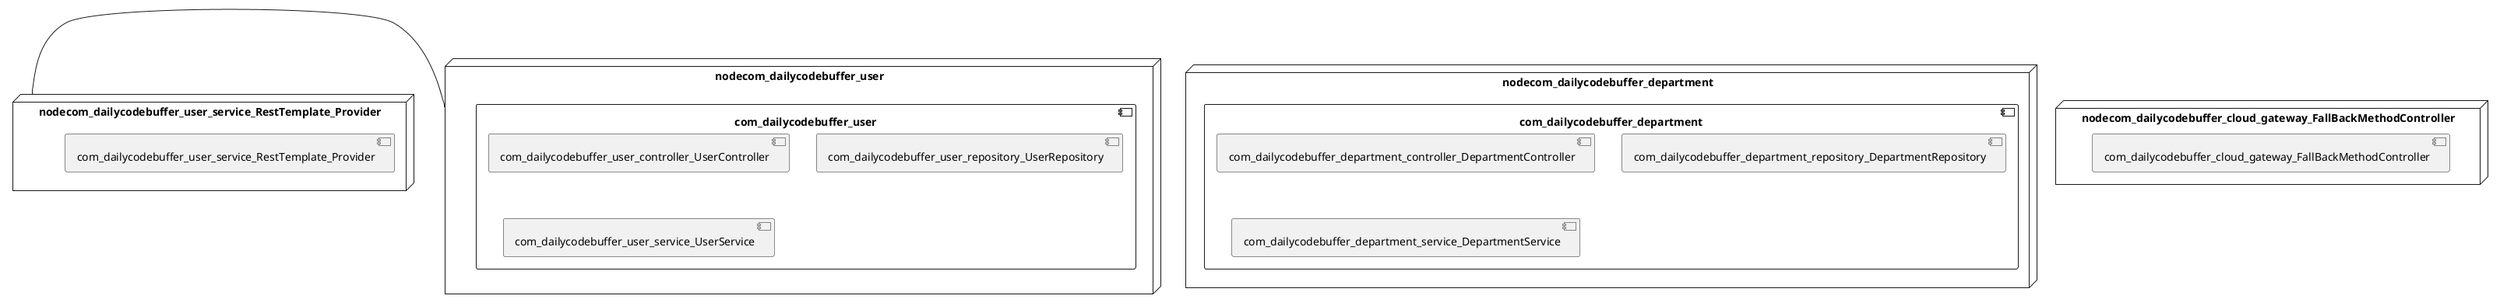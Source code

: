 @startuml
skinparam fixCircleLabelOverlapping true
skinparam componentStyle uml2
node nodecom_dailycodebuffer_department {
component com_dailycodebuffer_department {
[com_dailycodebuffer_department_controller_DepartmentController] [[shabbirdwd53-springboot-microservice.system#_xcZh4TfREe-Vrfc5WIIx9A]]
[com_dailycodebuffer_department_repository_DepartmentRepository] [[shabbirdwd53-springboot-microservice.system#_xcZh4TfREe-Vrfc5WIIx9A]]
[com_dailycodebuffer_department_service_DepartmentService] [[shabbirdwd53-springboot-microservice.system#_xcZh4TfREe-Vrfc5WIIx9A]]
}
}
node nodecom_dailycodebuffer_user {
component com_dailycodebuffer_user {
[com_dailycodebuffer_user_controller_UserController] [[shabbirdwd53-springboot-microservice.system#_xcZh4TfREe-Vrfc5WIIx9A]]
[com_dailycodebuffer_user_repository_UserRepository] [[shabbirdwd53-springboot-microservice.system#_xcZh4TfREe-Vrfc5WIIx9A]]
[com_dailycodebuffer_user_service_UserService] [[shabbirdwd53-springboot-microservice.system#_xcZh4TfREe-Vrfc5WIIx9A]]
}
}
node nodecom_dailycodebuffer_cloud_gateway_FallBackMethodController {
[com_dailycodebuffer_cloud_gateway_FallBackMethodController] [[shabbirdwd53-springboot-microservice.system#_xcZh4TfREe-Vrfc5WIIx9A]]
}
node nodecom_dailycodebuffer_user_service_RestTemplate_Provider {
[com_dailycodebuffer_user_service_RestTemplate_Provider] [[shabbirdwd53-springboot-microservice.system#_xcZh4TfREe-Vrfc5WIIx9A]]
}
[nodecom_dailycodebuffer_user_service_RestTemplate_Provider] - [nodecom_dailycodebuffer_user]

@enduml
